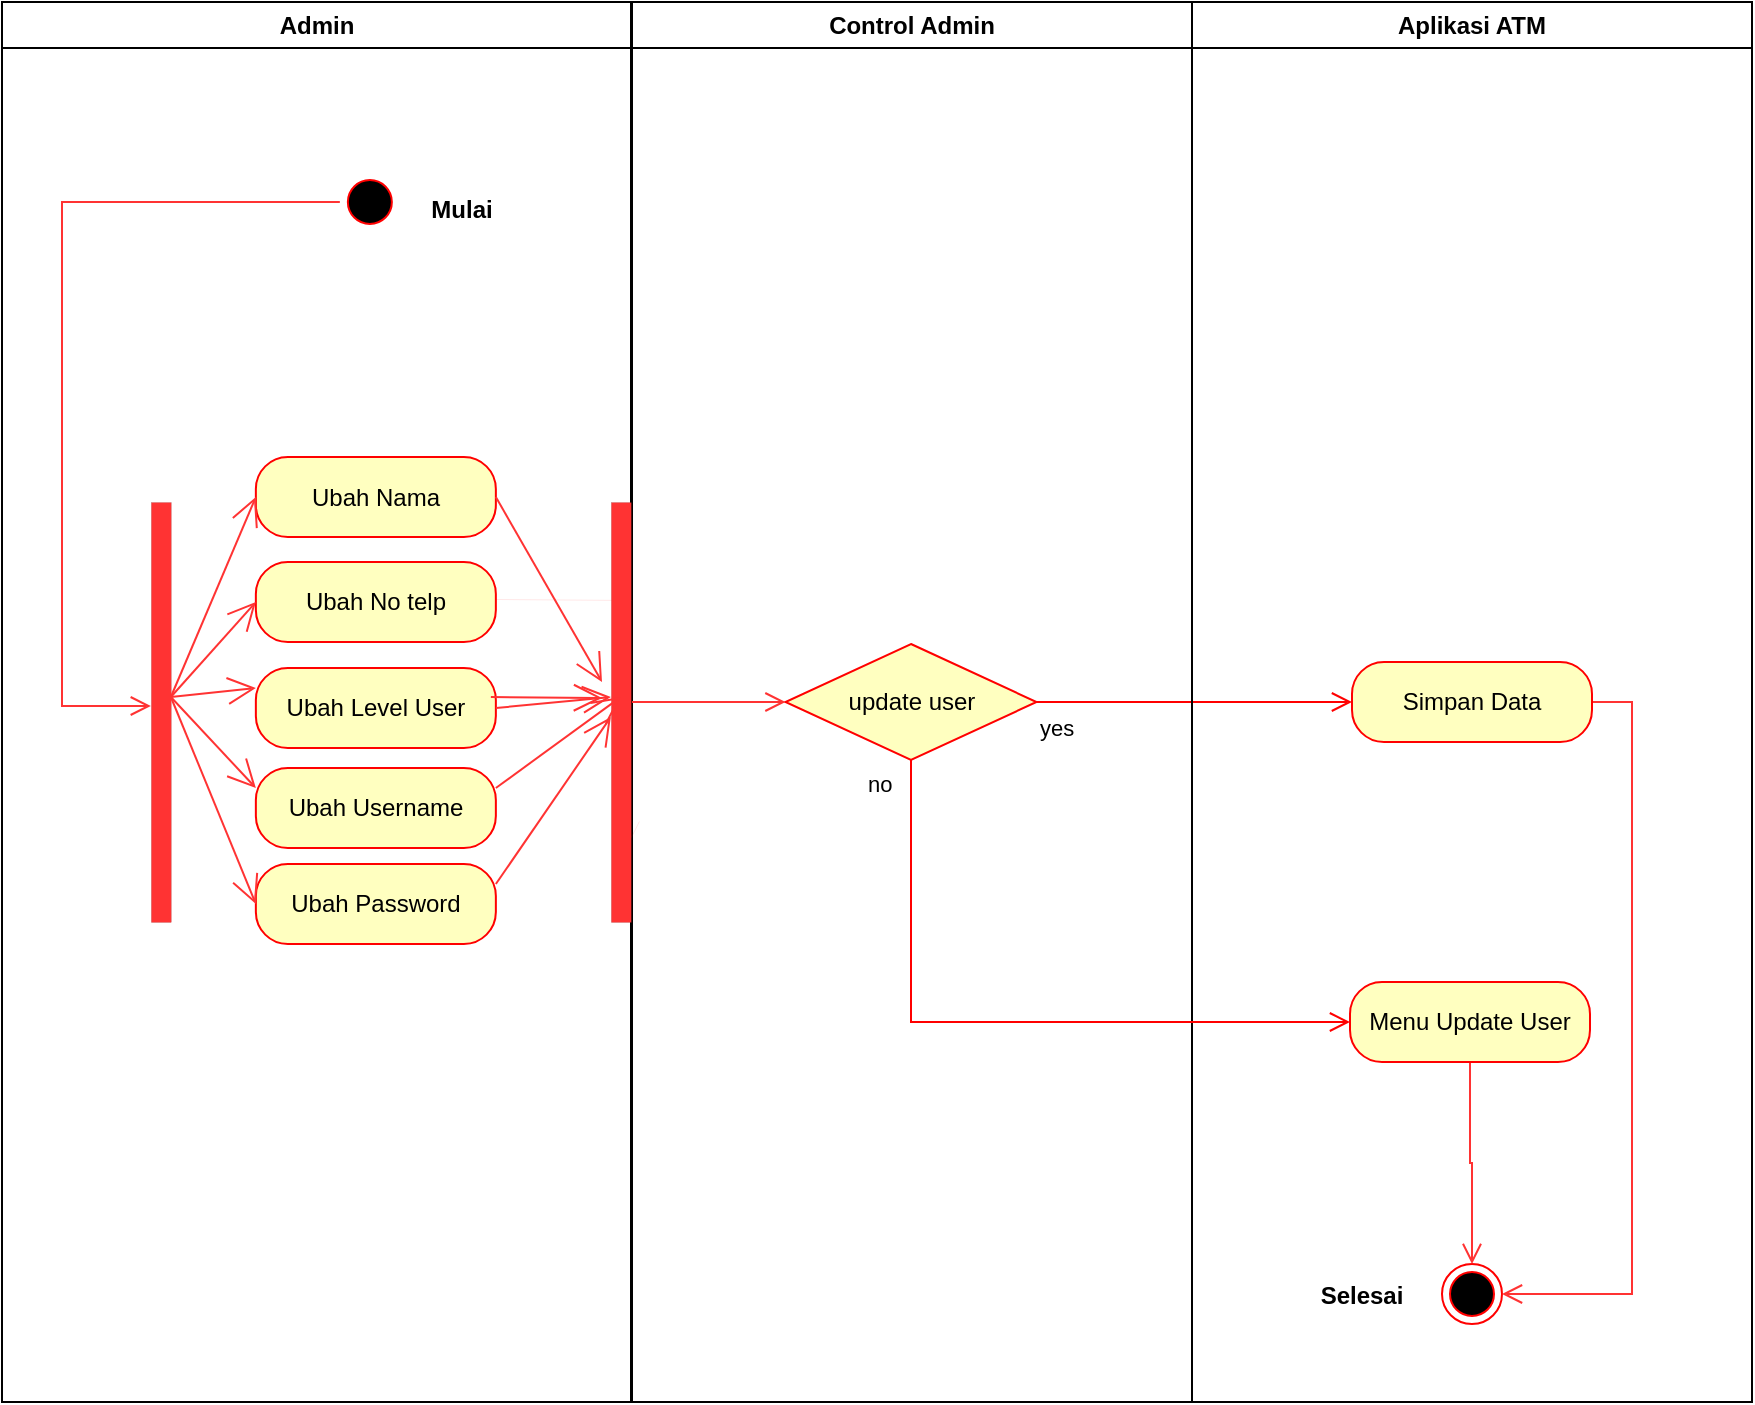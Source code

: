 <mxfile version="20.5.1" type="device" pages="2"><diagram name="Page-1" id="e7e014a7-5840-1c2e-5031-d8a46d1fe8dd"><mxGraphModel dx="868" dy="425" grid="1" gridSize="10" guides="1" tooltips="1" connect="1" arrows="1" fold="1" page="1" pageScale="1" pageWidth="1169" pageHeight="826" background="none" math="0" shadow="0"><root><mxCell id="0"/><mxCell id="1" parent="0"/><mxCell id="AIY6lP5ACR-yU8t7JgEK-5" value="Admin" style="swimlane;whiteSpace=wrap" vertex="1" parent="1"><mxGeometry x="280" y="430" width="314.5" height="700" as="geometry"/></mxCell><mxCell id="AIY6lP5ACR-yU8t7JgEK-6" style="edgeStyle=orthogonalEdgeStyle;rounded=0;orthogonalLoop=1;jettySize=auto;html=1;exitX=0;exitY=0.5;exitDx=0;exitDy=0;strokeColor=#FF3333;strokeWidth=1;endArrow=open;endFill=0;endSize=8;" edge="1" parent="AIY6lP5ACR-yU8t7JgEK-5" source="AIY6lP5ACR-yU8t7JgEK-7" target="AIY6lP5ACR-yU8t7JgEK-16"><mxGeometry relative="1" as="geometry"><Array as="points"><mxPoint x="30" y="100"/><mxPoint x="30" y="352"/></Array></mxGeometry></mxCell><mxCell id="AIY6lP5ACR-yU8t7JgEK-7" value="" style="ellipse;shape=startState;fillColor=#000000;strokeColor=#ff0000;" vertex="1" parent="AIY6lP5ACR-yU8t7JgEK-5"><mxGeometry x="168.93" y="85" width="30" height="30" as="geometry"/></mxCell><mxCell id="AIY6lP5ACR-yU8t7JgEK-8" value="Mulai" style="text;align=center;fontStyle=1;verticalAlign=middle;spacingLeft=3;spacingRight=3;strokeColor=none;rotatable=0;points=[[0,0.5],[1,0.5]];portConstraint=eastwest;" vertex="1" parent="AIY6lP5ACR-yU8t7JgEK-5"><mxGeometry x="190" y="90" width="80" height="26" as="geometry"/></mxCell><mxCell id="AIY6lP5ACR-yU8t7JgEK-9" value="Ubah Nama" style="rounded=1;whiteSpace=wrap;html=1;arcSize=40;fontColor=#000000;fillColor=#ffffc0;strokeColor=#ff0000;" vertex="1" parent="AIY6lP5ACR-yU8t7JgEK-5"><mxGeometry x="126.93" y="227.5" width="120" height="40" as="geometry"/></mxCell><mxCell id="AIY6lP5ACR-yU8t7JgEK-11" value="Ubah No telp" style="rounded=1;whiteSpace=wrap;html=1;arcSize=40;fontColor=#000000;fillColor=#ffffc0;strokeColor=#ff0000;" vertex="1" parent="AIY6lP5ACR-yU8t7JgEK-5"><mxGeometry x="126.93" y="280" width="120" height="40" as="geometry"/></mxCell><mxCell id="AIY6lP5ACR-yU8t7JgEK-12" value="Ubah Level User" style="rounded=1;whiteSpace=wrap;html=1;arcSize=40;fontColor=#000000;fillColor=#ffffc0;strokeColor=#ff0000;" vertex="1" parent="AIY6lP5ACR-yU8t7JgEK-5"><mxGeometry x="126.93" y="333" width="120" height="40" as="geometry"/></mxCell><mxCell id="AIY6lP5ACR-yU8t7JgEK-13" value="Ubah Username" style="rounded=1;whiteSpace=wrap;html=1;arcSize=40;fontColor=#000000;fillColor=#ffffc0;strokeColor=#ff0000;" vertex="1" parent="AIY6lP5ACR-yU8t7JgEK-5"><mxGeometry x="126.93" y="383" width="120" height="40" as="geometry"/></mxCell><mxCell id="AIY6lP5ACR-yU8t7JgEK-14" value="Ubah Password" style="rounded=1;whiteSpace=wrap;html=1;arcSize=40;fontColor=#000000;fillColor=#ffffc0;strokeColor=#ff0000;" vertex="1" parent="AIY6lP5ACR-yU8t7JgEK-5"><mxGeometry x="126.93" y="431" width="120" height="40" as="geometry"/></mxCell><mxCell id="AIY6lP5ACR-yU8t7JgEK-15" style="edgeStyle=orthogonalEdgeStyle;rounded=0;orthogonalLoop=1;jettySize=auto;html=1;exitX=0.5;exitY=1;exitDx=0;exitDy=0;strokeColor=#FF3333;strokeWidth=1;endArrow=open;endFill=0;endSize=8;" edge="1" parent="AIY6lP5ACR-yU8t7JgEK-5"><mxGeometry relative="1" as="geometry"><mxPoint x="186.93" y="217.5" as="sourcePoint"/><mxPoint x="186.93" y="217.5" as="targetPoint"/></mxGeometry></mxCell><mxCell id="AIY6lP5ACR-yU8t7JgEK-16" value="" style="html=1;points=[];perimeter=orthogonalPerimeter;fillColor=#FF3333;strokeWidth=0;" vertex="1" parent="AIY6lP5ACR-yU8t7JgEK-5"><mxGeometry x="74.43" y="250" width="10" height="210" as="geometry"/></mxCell><mxCell id="AIY6lP5ACR-yU8t7JgEK-17" value="Control Admin" style="swimlane;whiteSpace=wrap" vertex="1" parent="1"><mxGeometry x="595" y="430" width="280" height="700" as="geometry"/></mxCell><mxCell id="AIY6lP5ACR-yU8t7JgEK-18" value="update user" style="rhombus;whiteSpace=wrap;html=1;fillColor=#ffffc0;strokeColor=#ff0000;strokeWidth=1;" vertex="1" parent="AIY6lP5ACR-yU8t7JgEK-17"><mxGeometry x="76.75" y="321" width="125.5" height="58" as="geometry"/></mxCell><mxCell id="AIY6lP5ACR-yU8t7JgEK-19" value="" style="endArrow=open;endFill=1;endSize=12;html=1;rounded=0;strokeColor=#FF3333;strokeWidth=1;" edge="1" parent="AIY6lP5ACR-yU8t7JgEK-17"><mxGeometry width="160" relative="1" as="geometry"><mxPoint x="-70.57" y="347.5" as="sourcePoint"/><mxPoint x="-15" y="348" as="targetPoint"/></mxGeometry></mxCell><mxCell id="AIY6lP5ACR-yU8t7JgEK-20" style="edgeStyle=orthogonalEdgeStyle;rounded=0;orthogonalLoop=1;jettySize=auto;html=1;exitX=0;exitY=0.5;exitDx=0;exitDy=0;entryX=0;entryY=0.5;entryDx=0;entryDy=0;strokeColor=#FF3333;strokeWidth=1;endArrow=open;endFill=0;endSize=8;" edge="1" parent="AIY6lP5ACR-yU8t7JgEK-17" source="AIY6lP5ACR-yU8t7JgEK-17" target="AIY6lP5ACR-yU8t7JgEK-18"><mxGeometry relative="1" as="geometry"/></mxCell><mxCell id="AIY6lP5ACR-yU8t7JgEK-21" value="yes" style="edgeStyle=orthogonalEdgeStyle;html=1;align=left;verticalAlign=top;endArrow=open;endSize=8;strokeColor=#ff0000;rounded=0;exitX=1;exitY=0.5;exitDx=0;exitDy=0;entryX=0;entryY=0.5;entryDx=0;entryDy=0;" edge="1" parent="1" source="AIY6lP5ACR-yU8t7JgEK-18" target="AIY6lP5ACR-yU8t7JgEK-27"><mxGeometry x="-1" relative="1" as="geometry"><mxPoint x="930" y="1019" as="targetPoint"/></mxGeometry></mxCell><mxCell id="AIY6lP5ACR-yU8t7JgEK-22" value="" style="edgeStyle=orthogonalEdgeStyle;html=1;verticalAlign=bottom;endArrow=open;endSize=8;strokeColor=#ff0000;rounded=0;strokeWidth=0;" edge="1" parent="1"><mxGeometry relative="1" as="geometry"><mxPoint x="594.43" y="847.5" as="targetPoint"/><mxPoint x="526.93" y="728.5" as="sourcePoint"/></mxGeometry></mxCell><mxCell id="AIY6lP5ACR-yU8t7JgEK-23" value="Aplikasi ATM" style="swimlane;whiteSpace=wrap" vertex="1" parent="1"><mxGeometry x="875" y="430" width="280" height="700" as="geometry"/></mxCell><mxCell id="AIY6lP5ACR-yU8t7JgEK-24" value="" style="ellipse;html=1;shape=endState;fillColor=#000000;strokeColor=#ff0000;strokeWidth=1;" vertex="1" parent="AIY6lP5ACR-yU8t7JgEK-23"><mxGeometry x="125" y="631" width="30" height="30" as="geometry"/></mxCell><mxCell id="AIY6lP5ACR-yU8t7JgEK-25" value="Selesai" style="text;align=center;fontStyle=1;verticalAlign=middle;spacingLeft=3;spacingRight=3;strokeColor=none;rotatable=0;points=[[0,0.5],[1,0.5]];portConstraint=eastwest;" vertex="1" parent="AIY6lP5ACR-yU8t7JgEK-23"><mxGeometry x="45" y="633" width="80" height="26" as="geometry"/></mxCell><mxCell id="AIY6lP5ACR-yU8t7JgEK-26" style="edgeStyle=orthogonalEdgeStyle;rounded=0;orthogonalLoop=1;jettySize=auto;html=1;exitX=1;exitY=0.5;exitDx=0;exitDy=0;entryX=1;entryY=0.5;entryDx=0;entryDy=0;strokeColor=#FF3333;strokeWidth=1;endArrow=open;endFill=0;endSize=8;" edge="1" parent="AIY6lP5ACR-yU8t7JgEK-23" source="AIY6lP5ACR-yU8t7JgEK-27" target="AIY6lP5ACR-yU8t7JgEK-24"><mxGeometry relative="1" as="geometry"/></mxCell><mxCell id="AIY6lP5ACR-yU8t7JgEK-27" value="Simpan Data" style="rounded=1;whiteSpace=wrap;html=1;arcSize=40;fontColor=#000000;fillColor=#ffffc0;strokeColor=#ff0000;strokeWidth=1;" vertex="1" parent="AIY6lP5ACR-yU8t7JgEK-23"><mxGeometry x="80" y="330" width="120" height="40" as="geometry"/></mxCell><mxCell id="AIY6lP5ACR-yU8t7JgEK-28" style="edgeStyle=orthogonalEdgeStyle;rounded=0;orthogonalLoop=1;jettySize=auto;html=1;exitX=0.5;exitY=1;exitDx=0;exitDy=0;entryX=0.5;entryY=0;entryDx=0;entryDy=0;strokeColor=#FF3333;strokeWidth=1;endArrow=open;endFill=0;endSize=8;" edge="1" parent="AIY6lP5ACR-yU8t7JgEK-23" source="AIY6lP5ACR-yU8t7JgEK-29" target="AIY6lP5ACR-yU8t7JgEK-24"><mxGeometry relative="1" as="geometry"/></mxCell><mxCell id="AIY6lP5ACR-yU8t7JgEK-29" value="Menu Update User" style="rounded=1;whiteSpace=wrap;html=1;arcSize=40;fontColor=#000000;fillColor=#ffffc0;strokeColor=#ff0000;strokeWidth=1;" vertex="1" parent="AIY6lP5ACR-yU8t7JgEK-23"><mxGeometry x="79" y="490" width="120" height="40" as="geometry"/></mxCell><mxCell id="AIY6lP5ACR-yU8t7JgEK-30" value="" style="html=1;points=[];perimeter=orthogonalPerimeter;fillColor=#FF3333;strokeWidth=0;" vertex="1" parent="1"><mxGeometry x="584.43" y="680" width="10" height="210" as="geometry"/></mxCell><mxCell id="AIY6lP5ACR-yU8t7JgEK-31" value="" style="endArrow=open;endFill=1;endSize=12;html=1;rounded=0;strokeColor=#FF3333;strokeWidth=1;entryX=0;entryY=0.5;entryDx=0;entryDy=0;" edge="1" parent="1" target="AIY6lP5ACR-yU8t7JgEK-9"><mxGeometry width="160" relative="1" as="geometry"><mxPoint x="364.43" y="777.5" as="sourcePoint"/><mxPoint x="414.43" y="637.5" as="targetPoint"/></mxGeometry></mxCell><mxCell id="AIY6lP5ACR-yU8t7JgEK-33" value="" style="endArrow=open;endFill=1;endSize=12;html=1;rounded=0;strokeColor=#FF3333;strokeWidth=1;entryX=0;entryY=0.5;entryDx=0;entryDy=0;" edge="1" parent="1" target="AIY6lP5ACR-yU8t7JgEK-11"><mxGeometry width="160" relative="1" as="geometry"><mxPoint x="364.43" y="777.5" as="sourcePoint"/><mxPoint x="416.93" y="738.5" as="targetPoint"/></mxGeometry></mxCell><mxCell id="AIY6lP5ACR-yU8t7JgEK-34" value="" style="endArrow=open;endFill=1;endSize=12;html=1;rounded=0;strokeColor=#FF3333;strokeWidth=1;entryX=0;entryY=0.25;entryDx=0;entryDy=0;" edge="1" parent="1" target="AIY6lP5ACR-yU8t7JgEK-12"><mxGeometry width="160" relative="1" as="geometry"><mxPoint x="364.43" y="777.5" as="sourcePoint"/><mxPoint x="416.93" y="791.5" as="targetPoint"/></mxGeometry></mxCell><mxCell id="AIY6lP5ACR-yU8t7JgEK-35" value="" style="endArrow=open;endFill=1;endSize=12;html=1;rounded=0;strokeColor=#FF3333;strokeWidth=1;entryX=0;entryY=0.25;entryDx=0;entryDy=0;" edge="1" parent="1" target="AIY6lP5ACR-yU8t7JgEK-13"><mxGeometry width="160" relative="1" as="geometry"><mxPoint x="364.43" y="777.5" as="sourcePoint"/><mxPoint x="416.93" y="834.5" as="targetPoint"/></mxGeometry></mxCell><mxCell id="AIY6lP5ACR-yU8t7JgEK-36" value="" style="endArrow=open;endFill=1;endSize=12;html=1;rounded=0;strokeColor=#FF3333;strokeWidth=1;entryX=0;entryY=0.5;entryDx=0;entryDy=0;" edge="1" parent="1" target="AIY6lP5ACR-yU8t7JgEK-14"><mxGeometry width="160" relative="1" as="geometry"><mxPoint x="364.43" y="777.5" as="sourcePoint"/><mxPoint x="404.43" y="927.5" as="targetPoint"/></mxGeometry></mxCell><mxCell id="AIY6lP5ACR-yU8t7JgEK-37" value="" style="endArrow=open;endFill=1;endSize=12;html=1;rounded=0;strokeColor=#FF3333;strokeWidth=1;exitX=1;exitY=0.5;exitDx=0;exitDy=0;" edge="1" parent="1" source="AIY6lP5ACR-yU8t7JgEK-9"><mxGeometry width="160" relative="1" as="geometry"><mxPoint x="536.93" y="637.5" as="sourcePoint"/><mxPoint x="580" y="770" as="targetPoint"/></mxGeometry></mxCell><mxCell id="AIY6lP5ACR-yU8t7JgEK-39" value="" style="endArrow=open;endFill=1;endSize=12;html=1;rounded=0;strokeColor=#FF3333;strokeWidth=1;exitX=1;exitY=0.5;exitDx=0;exitDy=0;" edge="1" parent="1" source="AIY6lP5ACR-yU8t7JgEK-12"><mxGeometry width="160" relative="1" as="geometry"><mxPoint x="556.93" y="657.5" as="sourcePoint"/><mxPoint x="584.43" y="777.5" as="targetPoint"/></mxGeometry></mxCell><mxCell id="AIY6lP5ACR-yU8t7JgEK-40" value="" style="endArrow=open;endFill=1;endSize=12;html=1;rounded=0;strokeColor=#FF3333;strokeWidth=1;exitX=1;exitY=0.25;exitDx=0;exitDy=0;" edge="1" parent="1" source="AIY6lP5ACR-yU8t7JgEK-13"><mxGeometry width="160" relative="1" as="geometry"><mxPoint x="566.93" y="667.5" as="sourcePoint"/><mxPoint x="589.43" y="777.5" as="targetPoint"/></mxGeometry></mxCell><mxCell id="AIY6lP5ACR-yU8t7JgEK-41" value="" style="endArrow=open;endFill=1;endSize=12;html=1;rounded=0;strokeColor=#FF3333;strokeWidth=1;exitX=1;exitY=0.25;exitDx=0;exitDy=0;" edge="1" parent="1" source="AIY6lP5ACR-yU8t7JgEK-14"><mxGeometry width="160" relative="1" as="geometry"><mxPoint x="576.93" y="677.5" as="sourcePoint"/><mxPoint x="584.43" y="787.5" as="targetPoint"/></mxGeometry></mxCell><mxCell id="AIY6lP5ACR-yU8t7JgEK-42" value="no" style="edgeStyle=orthogonalEdgeStyle;html=1;align=left;verticalAlign=bottom;endArrow=open;endSize=8;strokeColor=#ff0000;rounded=0;strokeWidth=1;exitX=0.5;exitY=1;exitDx=0;exitDy=0;entryX=0;entryY=0.5;entryDx=0;entryDy=0;" edge="1" parent="1" source="AIY6lP5ACR-yU8t7JgEK-18" target="AIY6lP5ACR-yU8t7JgEK-29"><mxGeometry x="-0.88" y="-24" relative="1" as="geometry"><mxPoint x="825" y="880" as="targetPoint"/><mxPoint x="755" y="885" as="sourcePoint"/><mxPoint as="offset"/></mxGeometry></mxCell></root></mxGraphModel></diagram><diagram id="wxT_JTd_cEPpRR4Q4NdG" name="Page-2"><mxGraphModel dx="1157" dy="567" grid="1" gridSize="10" guides="1" tooltips="1" connect="1" arrows="1" fold="1" page="1" pageScale="1" pageWidth="827" pageHeight="1169" math="0" shadow="0"><root><mxCell id="0"/><mxCell id="1" parent="0"/><mxCell id="omnzUxRYe170qxyHwBW3-1" value="Admin" style="swimlane;whiteSpace=wrap" vertex="1" parent="1"><mxGeometry x="260" y="170" width="314.5" height="550" as="geometry"/></mxCell><mxCell id="omnzUxRYe170qxyHwBW3-2" style="edgeStyle=orthogonalEdgeStyle;rounded=0;orthogonalLoop=1;jettySize=auto;html=1;exitX=0.5;exitY=1;exitDx=0;exitDy=0;entryX=0.5;entryY=0;entryDx=0;entryDy=0;strokeColor=#FF3333;endArrow=open;endFill=0;endSize=8;" edge="1" parent="omnzUxRYe170qxyHwBW3-1" source="omnzUxRYe170qxyHwBW3-3" target="omnzUxRYe170qxyHwBW3-6"><mxGeometry relative="1" as="geometry"/></mxCell><mxCell id="omnzUxRYe170qxyHwBW3-3" value="" style="ellipse;shape=startState;fillColor=#000000;strokeColor=#ff0000;" vertex="1" parent="omnzUxRYe170qxyHwBW3-1"><mxGeometry x="142.25" y="85" width="30" height="30" as="geometry"/></mxCell><mxCell id="omnzUxRYe170qxyHwBW3-4" value="Mulai" style="text;align=center;fontStyle=1;verticalAlign=middle;spacingLeft=3;spacingRight=3;strokeColor=none;rotatable=0;points=[[0,0.5],[1,0.5]];portConstraint=eastwest;" vertex="1" parent="omnzUxRYe170qxyHwBW3-1"><mxGeometry x="190" y="90" width="80" height="26" as="geometry"/></mxCell><mxCell id="omnzUxRYe170qxyHwBW3-5" style="edgeStyle=orthogonalEdgeStyle;rounded=0;orthogonalLoop=1;jettySize=auto;html=1;exitX=0.5;exitY=1;exitDx=0;exitDy=0;entryX=0.5;entryY=0;entryDx=0;entryDy=0;strokeColor=#FF3333;endArrow=open;endFill=0;endSize=8;" edge="1" parent="omnzUxRYe170qxyHwBW3-1" source="omnzUxRYe170qxyHwBW3-6" target="omnzUxRYe170qxyHwBW3-7"><mxGeometry relative="1" as="geometry"/></mxCell><mxCell id="omnzUxRYe170qxyHwBW3-6" value="Masukkan NPP" style="rounded=1;whiteSpace=wrap;html=1;arcSize=40;fontColor=#000000;fillColor=#ffffc0;strokeColor=#ff0000;strokeWidth=1;" vertex="1" parent="omnzUxRYe170qxyHwBW3-1"><mxGeometry x="97.25" y="200" width="120" height="40" as="geometry"/></mxCell><mxCell id="omnzUxRYe170qxyHwBW3-7" value="Ubah level user" style="rounded=1;whiteSpace=wrap;html=1;arcSize=40;fontColor=#000000;fillColor=#ffffc0;strokeColor=#ff0000;strokeWidth=1;" vertex="1" parent="omnzUxRYe170qxyHwBW3-1"><mxGeometry x="97.25" y="270" width="120" height="40" as="geometry"/></mxCell><mxCell id="omnzUxRYe170qxyHwBW3-8" value="Control Admin" style="swimlane;whiteSpace=wrap" vertex="1" parent="1"><mxGeometry x="575" y="170" width="280" height="550" as="geometry"/></mxCell><mxCell id="omnzUxRYe170qxyHwBW3-9" value="update user" style="rhombus;whiteSpace=wrap;html=1;fillColor=#ffffc0;strokeColor=#ff0000;strokeWidth=1;" vertex="1" parent="omnzUxRYe170qxyHwBW3-8"><mxGeometry x="77.25" y="272" width="125.5" height="58" as="geometry"/></mxCell><mxCell id="omnzUxRYe170qxyHwBW3-10" value="yes" style="edgeStyle=orthogonalEdgeStyle;html=1;align=left;verticalAlign=top;endArrow=open;endSize=8;strokeColor=#ff0000;rounded=0;exitX=1;exitY=0.5;exitDx=0;exitDy=0;entryX=0;entryY=0.5;entryDx=0;entryDy=0;" edge="1" parent="1" source="omnzUxRYe170qxyHwBW3-9" target="omnzUxRYe170qxyHwBW3-15"><mxGeometry x="-1" relative="1" as="geometry"><mxPoint x="910" y="759" as="targetPoint"/></mxGeometry></mxCell><mxCell id="omnzUxRYe170qxyHwBW3-11" value="Aplikasi ATM" style="swimlane;whiteSpace=wrap" vertex="1" parent="1"><mxGeometry x="855" y="170" width="280" height="550" as="geometry"/></mxCell><mxCell id="omnzUxRYe170qxyHwBW3-12" value="" style="ellipse;html=1;shape=endState;fillColor=#000000;strokeColor=#ff0000;strokeWidth=1;" vertex="1" parent="omnzUxRYe170qxyHwBW3-11"><mxGeometry x="125" y="490" width="30" height="30" as="geometry"/></mxCell><mxCell id="omnzUxRYe170qxyHwBW3-13" value="Selesai" style="text;align=center;fontStyle=1;verticalAlign=middle;spacingLeft=3;spacingRight=3;strokeColor=none;rotatable=0;points=[[0,0.5],[1,0.5]];portConstraint=eastwest;" vertex="1" parent="omnzUxRYe170qxyHwBW3-11"><mxGeometry x="45" y="490" width="80" height="26" as="geometry"/></mxCell><mxCell id="omnzUxRYe170qxyHwBW3-14" style="edgeStyle=orthogonalEdgeStyle;rounded=0;orthogonalLoop=1;jettySize=auto;html=1;exitX=1;exitY=0.5;exitDx=0;exitDy=0;entryX=1;entryY=0.5;entryDx=0;entryDy=0;strokeColor=#FF3333;strokeWidth=1;endArrow=open;endFill=0;endSize=8;" edge="1" parent="omnzUxRYe170qxyHwBW3-11" source="omnzUxRYe170qxyHwBW3-15" target="omnzUxRYe170qxyHwBW3-12"><mxGeometry relative="1" as="geometry"/></mxCell><mxCell id="omnzUxRYe170qxyHwBW3-15" value="Simpan Data" style="rounded=1;whiteSpace=wrap;html=1;arcSize=40;fontColor=#000000;fillColor=#ffffc0;strokeColor=#ff0000;strokeWidth=1;" vertex="1" parent="omnzUxRYe170qxyHwBW3-11"><mxGeometry x="80" y="281" width="120" height="40" as="geometry"/></mxCell><mxCell id="omnzUxRYe170qxyHwBW3-16" style="edgeStyle=orthogonalEdgeStyle;rounded=0;orthogonalLoop=1;jettySize=auto;html=1;exitX=0.5;exitY=1;exitDx=0;exitDy=0;entryX=0.5;entryY=0;entryDx=0;entryDy=0;strokeColor=#FF3333;strokeWidth=1;endArrow=open;endFill=0;endSize=8;" edge="1" parent="omnzUxRYe170qxyHwBW3-11" source="omnzUxRYe170qxyHwBW3-17" target="omnzUxRYe170qxyHwBW3-12"><mxGeometry relative="1" as="geometry"/></mxCell><mxCell id="omnzUxRYe170qxyHwBW3-17" value="Menu Update User" style="rounded=1;whiteSpace=wrap;html=1;arcSize=40;fontColor=#000000;fillColor=#ffffc0;strokeColor=#ff0000;strokeWidth=1;" vertex="1" parent="omnzUxRYe170qxyHwBW3-11"><mxGeometry x="80" y="370" width="120" height="40" as="geometry"/></mxCell><mxCell id="omnzUxRYe170qxyHwBW3-18" value="no" style="edgeStyle=orthogonalEdgeStyle;html=1;align=left;verticalAlign=bottom;endArrow=open;endSize=8;strokeColor=#ff0000;rounded=0;strokeWidth=1;exitX=0.5;exitY=1;exitDx=0;exitDy=0;entryX=0;entryY=0.5;entryDx=0;entryDy=0;" edge="1" parent="1" source="omnzUxRYe170qxyHwBW3-9" target="omnzUxRYe170qxyHwBW3-17"><mxGeometry x="-0.88" y="-24" relative="1" as="geometry"><mxPoint x="805" y="620" as="targetPoint"/><mxPoint x="735" y="625" as="sourcePoint"/><mxPoint as="offset"/></mxGeometry></mxCell><mxCell id="omnzUxRYe170qxyHwBW3-19" style="edgeStyle=orthogonalEdgeStyle;rounded=0;orthogonalLoop=1;jettySize=auto;html=1;exitX=1;exitY=0.75;exitDx=0;exitDy=0;entryX=0;entryY=0.5;entryDx=0;entryDy=0;strokeColor=#FF3333;strokeWidth=1;endArrow=open;endFill=0;endSize=8;" edge="1" parent="1" source="omnzUxRYe170qxyHwBW3-7" target="omnzUxRYe170qxyHwBW3-9"><mxGeometry relative="1" as="geometry"/></mxCell></root></mxGraphModel></diagram></mxfile>